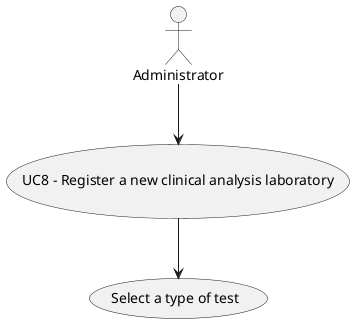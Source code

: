 @startuml
usecase "UC8 - Register a new clinical analysis laboratory" as UC8
actor admin as "Administrator"
admin --> (UC8)
(UC8) --> (Select a type of test)
@enduml